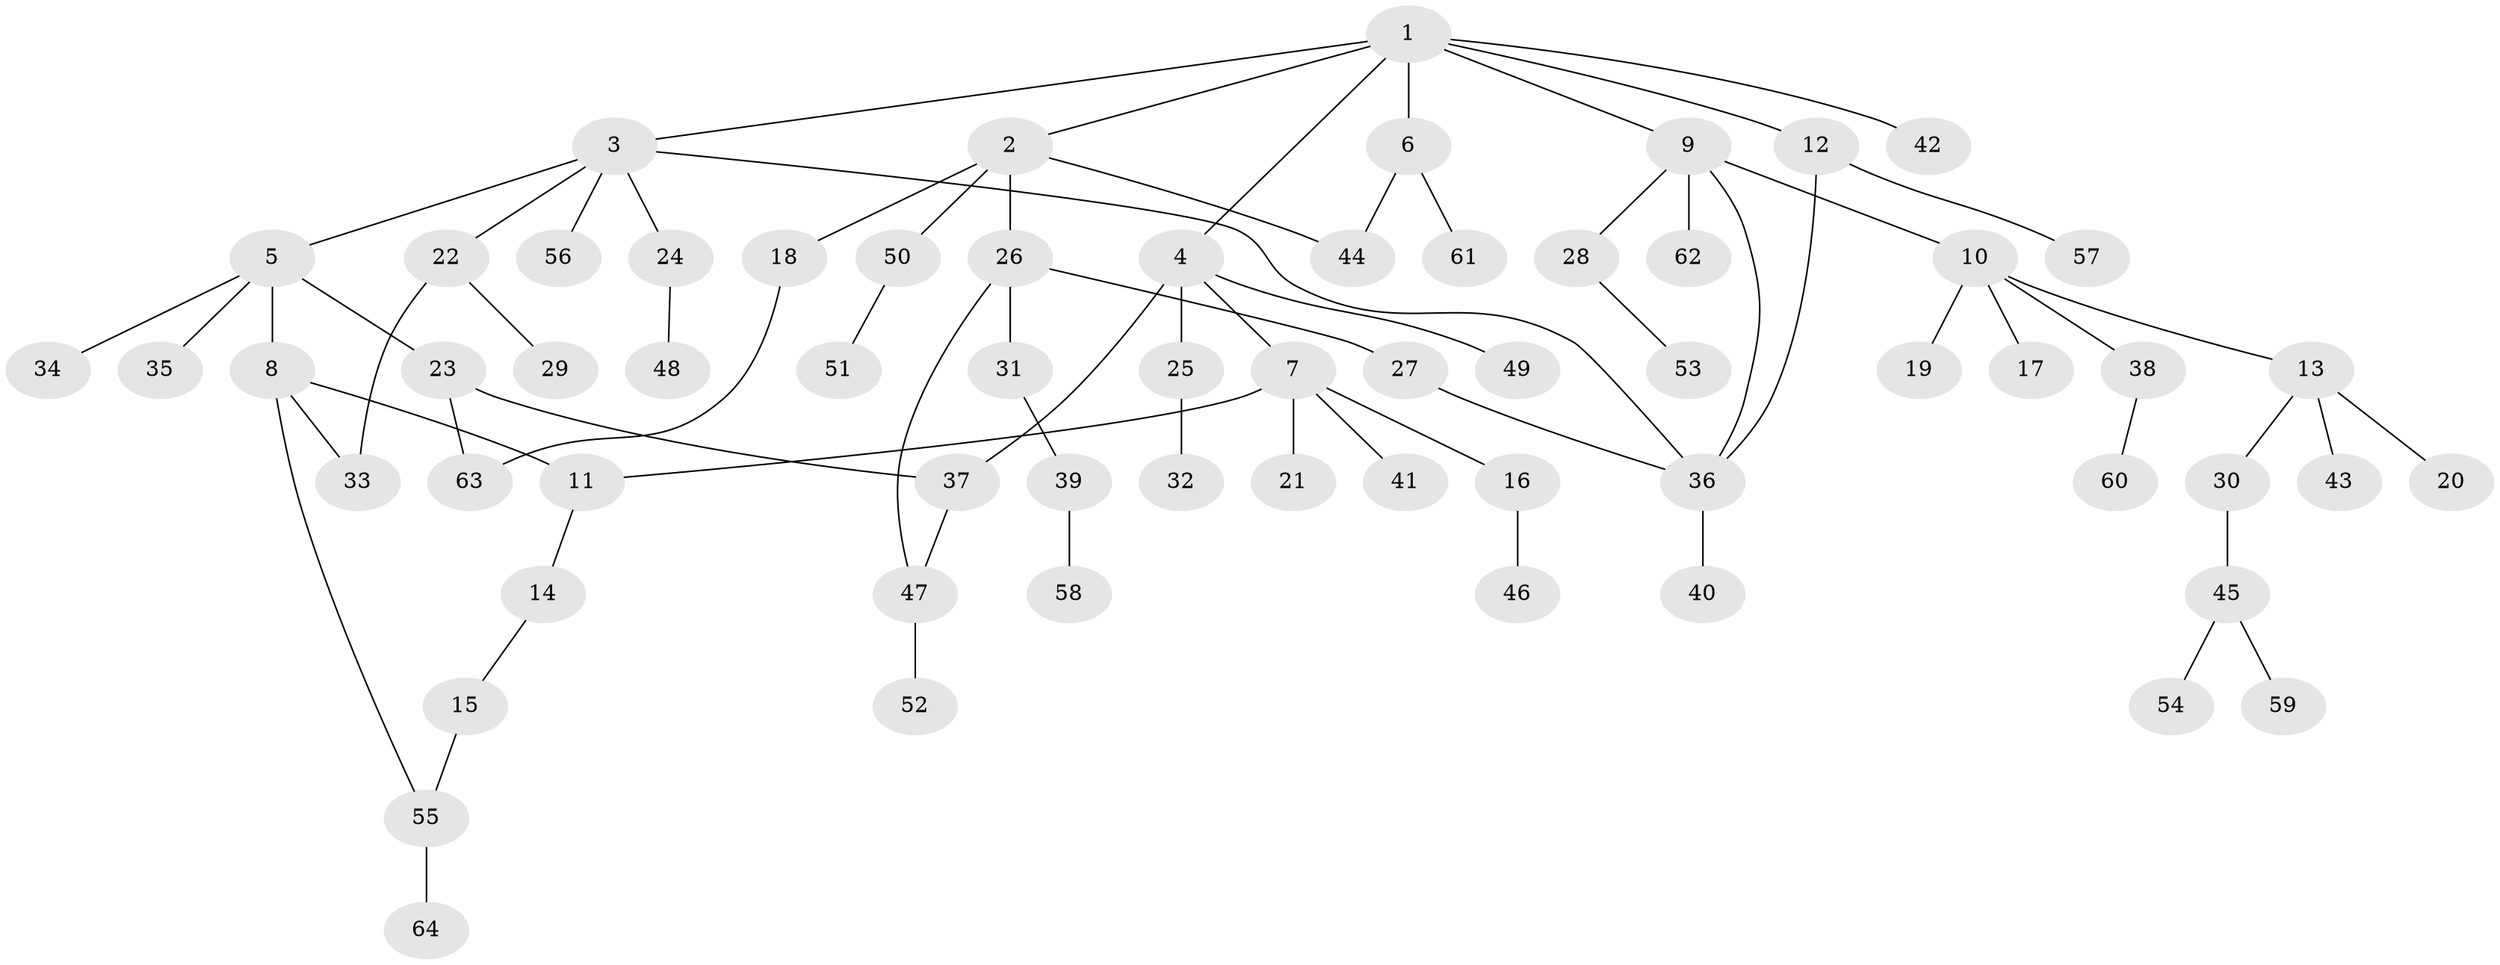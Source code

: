 // Generated by graph-tools (version 1.1) at 2025/10/02/27/25 16:10:54]
// undirected, 64 vertices, 73 edges
graph export_dot {
graph [start="1"]
  node [color=gray90,style=filled];
  1;
  2;
  3;
  4;
  5;
  6;
  7;
  8;
  9;
  10;
  11;
  12;
  13;
  14;
  15;
  16;
  17;
  18;
  19;
  20;
  21;
  22;
  23;
  24;
  25;
  26;
  27;
  28;
  29;
  30;
  31;
  32;
  33;
  34;
  35;
  36;
  37;
  38;
  39;
  40;
  41;
  42;
  43;
  44;
  45;
  46;
  47;
  48;
  49;
  50;
  51;
  52;
  53;
  54;
  55;
  56;
  57;
  58;
  59;
  60;
  61;
  62;
  63;
  64;
  1 -- 2;
  1 -- 3;
  1 -- 4;
  1 -- 6;
  1 -- 9;
  1 -- 12;
  1 -- 42;
  2 -- 18;
  2 -- 26;
  2 -- 50;
  2 -- 44;
  3 -- 5;
  3 -- 22;
  3 -- 24;
  3 -- 56;
  3 -- 36;
  4 -- 7;
  4 -- 25;
  4 -- 37;
  4 -- 49;
  5 -- 8;
  5 -- 23;
  5 -- 34;
  5 -- 35;
  6 -- 44;
  6 -- 61;
  7 -- 11;
  7 -- 16;
  7 -- 21;
  7 -- 41;
  8 -- 33;
  8 -- 55;
  8 -- 11;
  9 -- 10;
  9 -- 28;
  9 -- 62;
  9 -- 36;
  10 -- 13;
  10 -- 17;
  10 -- 19;
  10 -- 38;
  11 -- 14;
  12 -- 36;
  12 -- 57;
  13 -- 20;
  13 -- 30;
  13 -- 43;
  14 -- 15;
  15 -- 55;
  16 -- 46;
  18 -- 63;
  22 -- 29;
  22 -- 33;
  23 -- 63;
  23 -- 37;
  24 -- 48;
  25 -- 32;
  26 -- 27;
  26 -- 31;
  26 -- 47;
  27 -- 36;
  28 -- 53;
  30 -- 45;
  31 -- 39;
  36 -- 40;
  37 -- 47;
  38 -- 60;
  39 -- 58;
  45 -- 54;
  45 -- 59;
  47 -- 52;
  50 -- 51;
  55 -- 64;
}
